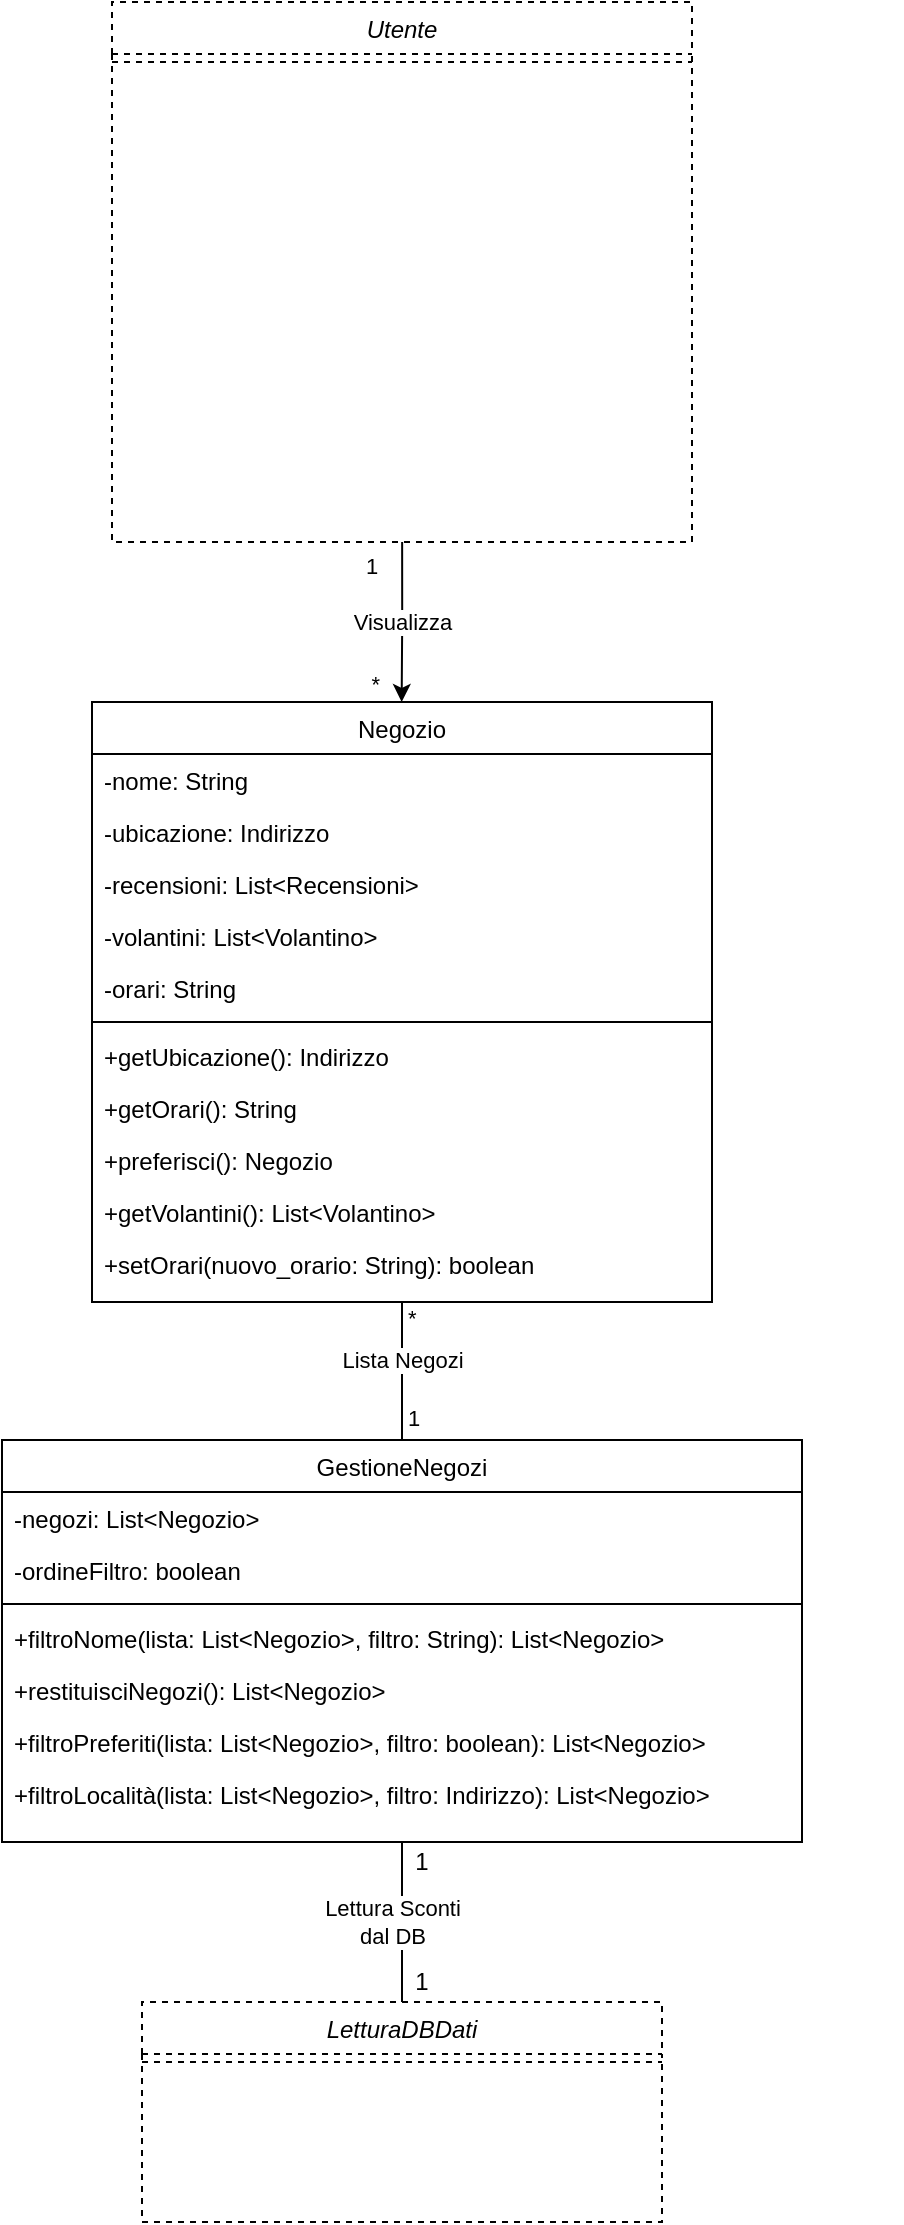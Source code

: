<mxfile version="14.6.13" type="device"><diagram id="qZC8DRDDxwtRrLPHVhlM" name="Pagina-1"><mxGraphModel dx="4011" dy="1794" grid="1" gridSize="10" guides="1" tooltips="1" connect="1" arrows="1" fold="1" page="1" pageScale="1" pageWidth="1169" pageHeight="827" math="0" shadow="0"><root><mxCell id="0"/><mxCell id="1" parent="0"/><mxCell id="HG3mYx-gKlURyib71wjE-33" value="Negozio" style="swimlane;fontStyle=0;align=center;verticalAlign=top;childLayout=stackLayout;horizontal=1;startSize=26;horizontalStack=0;resizeParent=1;resizeLast=0;collapsible=1;marginBottom=0;rounded=0;shadow=0;strokeWidth=1;" vertex="1" parent="1"><mxGeometry x="-1245" y="-250" width="310" height="300" as="geometry"><mxRectangle x="-1070" y="-380" width="170" height="26" as="alternateBounds"/></mxGeometry></mxCell><mxCell id="HG3mYx-gKlURyib71wjE-372" value="-nome: String" style="text;align=left;verticalAlign=top;spacingLeft=4;spacingRight=4;overflow=hidden;rotatable=0;points=[[0,0.5],[1,0.5]];portConstraint=eastwest;" vertex="1" parent="HG3mYx-gKlURyib71wjE-33"><mxGeometry y="26" width="310" height="26" as="geometry"/></mxCell><mxCell id="HG3mYx-gKlURyib71wjE-373" value="-ubicazione: Indirizzo" style="text;align=left;verticalAlign=top;spacingLeft=4;spacingRight=4;overflow=hidden;rotatable=0;points=[[0,0.5],[1,0.5]];portConstraint=eastwest;" vertex="1" parent="HG3mYx-gKlURyib71wjE-33"><mxGeometry y="52" width="310" height="26" as="geometry"/></mxCell><mxCell id="HG3mYx-gKlURyib71wjE-376" value="-recensioni: List&lt;Recensioni&gt;" style="text;align=left;verticalAlign=top;spacingLeft=4;spacingRight=4;overflow=hidden;rotatable=0;points=[[0,0.5],[1,0.5]];portConstraint=eastwest;" vertex="1" parent="HG3mYx-gKlURyib71wjE-33"><mxGeometry y="78" width="310" height="26" as="geometry"/></mxCell><mxCell id="HG3mYx-gKlURyib71wjE-375" value="-volantini: List&lt;Volantino&gt;" style="text;align=left;verticalAlign=top;spacingLeft=4;spacingRight=4;overflow=hidden;rotatable=0;points=[[0,0.5],[1,0.5]];portConstraint=eastwest;" vertex="1" parent="HG3mYx-gKlURyib71wjE-33"><mxGeometry y="104" width="310" height="26" as="geometry"/></mxCell><mxCell id="HG3mYx-gKlURyib71wjE-374" value="-orari: String" style="text;align=left;verticalAlign=top;spacingLeft=4;spacingRight=4;overflow=hidden;rotatable=0;points=[[0,0.5],[1,0.5]];portConstraint=eastwest;" vertex="1" parent="HG3mYx-gKlURyib71wjE-33"><mxGeometry y="130" width="310" height="26" as="geometry"/></mxCell><mxCell id="HG3mYx-gKlURyib71wjE-38" value="" style="line;html=1;strokeWidth=1;align=left;verticalAlign=middle;spacingTop=-1;spacingLeft=3;spacingRight=3;rotatable=0;labelPosition=right;points=[];portConstraint=eastwest;" vertex="1" parent="HG3mYx-gKlURyib71wjE-33"><mxGeometry y="156" width="310" height="8" as="geometry"/></mxCell><mxCell id="HG3mYx-gKlURyib71wjE-363" value="+getUbicazione(): Indirizzo" style="text;align=left;verticalAlign=top;spacingLeft=4;spacingRight=4;overflow=hidden;rotatable=0;points=[[0,0.5],[1,0.5]];portConstraint=eastwest;" vertex="1" parent="HG3mYx-gKlURyib71wjE-33"><mxGeometry y="164" width="310" height="26" as="geometry"/></mxCell><mxCell id="HG3mYx-gKlURyib71wjE-364" value="+getOrari(): String" style="text;align=left;verticalAlign=top;spacingLeft=4;spacingRight=4;overflow=hidden;rotatable=0;points=[[0,0.5],[1,0.5]];portConstraint=eastwest;" vertex="1" parent="HG3mYx-gKlURyib71wjE-33"><mxGeometry y="190" width="310" height="26" as="geometry"/></mxCell><mxCell id="HG3mYx-gKlURyib71wjE-367" value="+preferisci(): Negozio" style="text;align=left;verticalAlign=top;spacingLeft=4;spacingRight=4;overflow=hidden;rotatable=0;points=[[0,0.5],[1,0.5]];portConstraint=eastwest;" vertex="1" parent="HG3mYx-gKlURyib71wjE-33"><mxGeometry y="216" width="310" height="26" as="geometry"/></mxCell><mxCell id="HG3mYx-gKlURyib71wjE-366" value="+getVolantini(): List&lt;Volantino&gt;" style="text;align=left;verticalAlign=top;spacingLeft=4;spacingRight=4;overflow=hidden;rotatable=0;points=[[0,0.5],[1,0.5]];portConstraint=eastwest;" vertex="1" parent="HG3mYx-gKlURyib71wjE-33"><mxGeometry y="242" width="310" height="26" as="geometry"/></mxCell><mxCell id="HG3mYx-gKlURyib71wjE-365" value="+setOrari(nuovo_orario: String): boolean" style="text;align=left;verticalAlign=top;spacingLeft=4;spacingRight=4;overflow=hidden;rotatable=0;points=[[0,0.5],[1,0.5]];portConstraint=eastwest;" vertex="1" parent="HG3mYx-gKlURyib71wjE-33"><mxGeometry y="268" width="310" height="26" as="geometry"/></mxCell><mxCell id="HG3mYx-gKlURyib71wjE-70" style="edgeStyle=orthogonalEdgeStyle;rounded=0;orthogonalLoop=1;jettySize=auto;html=1;exitX=0.5;exitY=0;exitDx=0;exitDy=0;entryX=0.5;entryY=1;entryDx=0;entryDy=0;endArrow=none;endFill=0;startArrow=none;startFill=0;" edge="1" parent="1" source="HG3mYx-gKlURyib71wjE-71" target="HG3mYx-gKlURyib71wjE-33"><mxGeometry relative="1" as="geometry"/></mxCell><mxCell id="HG3mYx-gKlURyib71wjE-71" value="GestioneNegozi" style="swimlane;fontStyle=0;align=center;verticalAlign=top;childLayout=stackLayout;horizontal=1;startSize=26;horizontalStack=0;resizeParent=1;resizeLast=0;collapsible=1;marginBottom=0;rounded=0;shadow=0;strokeWidth=1;" vertex="1" parent="1"><mxGeometry x="-1290" y="119" width="400" height="201" as="geometry"><mxRectangle x="-1290" y="119" width="170" height="26" as="alternateBounds"/></mxGeometry></mxCell><mxCell id="HG3mYx-gKlURyib71wjE-353" value="-negozi: List&lt;Negozio&gt;" style="text;align=left;verticalAlign=top;spacingLeft=4;spacingRight=4;overflow=hidden;rotatable=0;points=[[0,0.5],[1,0.5]];portConstraint=eastwest;" vertex="1" parent="HG3mYx-gKlURyib71wjE-71"><mxGeometry y="26" width="400" height="26" as="geometry"/></mxCell><mxCell id="HG3mYx-gKlURyib71wjE-354" value="-ordineFiltro: boolean" style="text;align=left;verticalAlign=top;spacingLeft=4;spacingRight=4;overflow=hidden;rotatable=0;points=[[0,0.5],[1,0.5]];portConstraint=eastwest;" vertex="1" parent="HG3mYx-gKlURyib71wjE-71"><mxGeometry y="52" width="400" height="26" as="geometry"/></mxCell><mxCell id="HG3mYx-gKlURyib71wjE-74" value="" style="line;html=1;strokeWidth=1;align=left;verticalAlign=middle;spacingTop=-1;spacingLeft=3;spacingRight=3;rotatable=0;labelPosition=right;points=[];portConstraint=eastwest;" vertex="1" parent="HG3mYx-gKlURyib71wjE-71"><mxGeometry y="78" width="400" height="8" as="geometry"/></mxCell><mxCell id="HG3mYx-gKlURyib71wjE-359" value="+filtroNome(lista: List&lt;Negozio&gt;, filtro: String): List&lt;Negozio&gt;" style="text;align=left;verticalAlign=top;spacingLeft=4;spacingRight=4;overflow=hidden;rotatable=0;points=[[0,0.5],[1,0.5]];portConstraint=eastwest;" vertex="1" parent="HG3mYx-gKlURyib71wjE-71"><mxGeometry y="86" width="400" height="26" as="geometry"/></mxCell><mxCell id="HG3mYx-gKlURyib71wjE-362" value="+restituisciNegozi(): List&lt;Negozio&gt;" style="text;align=left;verticalAlign=top;spacingLeft=4;spacingRight=4;overflow=hidden;rotatable=0;points=[[0,0.5],[1,0.5]];portConstraint=eastwest;" vertex="1" parent="HG3mYx-gKlURyib71wjE-71"><mxGeometry y="112" width="400" height="26" as="geometry"/></mxCell><mxCell id="HG3mYx-gKlURyib71wjE-361" value="+filtroPreferiti(lista: List&lt;Negozio&gt;, filtro: boolean): List&lt;Negozio&gt;" style="text;align=left;verticalAlign=top;spacingLeft=4;spacingRight=4;overflow=hidden;rotatable=0;points=[[0,0.5],[1,0.5]];portConstraint=eastwest;" vertex="1" parent="HG3mYx-gKlURyib71wjE-71"><mxGeometry y="138" width="400" height="26" as="geometry"/></mxCell><mxCell id="HG3mYx-gKlURyib71wjE-360" value="+filtroLocalità(lista: List&lt;Negozio&gt;, filtro: Indirizzo): List&lt;Negozio&gt;" style="text;align=left;verticalAlign=top;spacingLeft=4;spacingRight=4;overflow=hidden;rotatable=0;points=[[0,0.5],[1,0.5]];portConstraint=eastwest;" vertex="1" parent="HG3mYx-gKlURyib71wjE-71"><mxGeometry y="164" width="400" height="26" as="geometry"/></mxCell><mxCell id="HG3mYx-gKlURyib71wjE-86" value="Utente" style="swimlane;fontStyle=2;align=center;verticalAlign=top;childLayout=stackLayout;horizontal=1;startSize=26;horizontalStack=0;resizeParent=1;resizeLast=0;collapsible=1;marginBottom=0;rounded=0;shadow=0;strokeWidth=1;dashed=1;" vertex="1" parent="1"><mxGeometry x="-1235" y="-600" width="290" height="270" as="geometry"><mxRectangle x="960" y="120" width="160" height="26" as="alternateBounds"/></mxGeometry></mxCell><mxCell id="HG3mYx-gKlURyib71wjE-96" value="" style="line;html=1;strokeWidth=1;align=left;verticalAlign=middle;spacingTop=-1;spacingLeft=3;spacingRight=3;rotatable=0;labelPosition=right;points=[];portConstraint=eastwest;dashed=1;" vertex="1" parent="HG3mYx-gKlURyib71wjE-86"><mxGeometry y="26" width="290" height="8" as="geometry"/></mxCell><mxCell id="HG3mYx-gKlURyib71wjE-269" value="LetturaDBDati" style="swimlane;fontStyle=2;align=center;verticalAlign=top;childLayout=stackLayout;horizontal=1;startSize=26;horizontalStack=0;resizeParent=1;resizeLast=0;collapsible=1;marginBottom=0;rounded=0;shadow=0;strokeWidth=1;dashed=1;" vertex="1" parent="1"><mxGeometry x="-1220" y="400" width="260" height="110" as="geometry"><mxRectangle x="-140" y="400" width="160" height="26" as="alternateBounds"/></mxGeometry></mxCell><mxCell id="HG3mYx-gKlURyib71wjE-270" value="" style="line;html=1;strokeWidth=1;align=left;verticalAlign=middle;spacingTop=-1;spacingLeft=3;spacingRight=3;rotatable=0;labelPosition=right;points=[];portConstraint=eastwest;dashed=1;" vertex="1" parent="HG3mYx-gKlURyib71wjE-269"><mxGeometry y="26" width="260" height="8" as="geometry"/></mxCell><mxCell id="HG3mYx-gKlURyib71wjE-300" value="Lista Negozi" style="edgeLabel;resizable=0;html=1;align=center;verticalAlign=middle;" connectable="0" vertex="1" parent="1"><mxGeometry x="-1100" y="79.996" as="geometry"><mxPoint x="10" y="-1" as="offset"/></mxGeometry></mxCell><mxCell id="HG3mYx-gKlURyib71wjE-301" value="*" style="edgeLabel;resizable=0;html=1;align=left;verticalAlign=bottom;" connectable="0" vertex="1" parent="1"><mxGeometry x="-840" y="-60" as="geometry"><mxPoint x="-249" y="126" as="offset"/></mxGeometry></mxCell><mxCell id="HG3mYx-gKlURyib71wjE-302" value="1" style="edgeLabel;resizable=0;html=1;align=left;verticalAlign=bottom;" connectable="0" vertex="1" parent="1"><mxGeometry x="-840" y="-10" as="geometry"><mxPoint x="-249" y="126" as="offset"/></mxGeometry></mxCell><mxCell id="HG3mYx-gKlURyib71wjE-303" style="edgeStyle=orthogonalEdgeStyle;rounded=0;orthogonalLoop=1;jettySize=auto;html=1;startArrow=none;startFill=0;endArrow=none;endFill=0;entryX=0.5;entryY=1;entryDx=0;entryDy=0;exitX=0.5;exitY=0;exitDx=0;exitDy=0;" edge="1" parent="1" source="HG3mYx-gKlURyib71wjE-269" target="HG3mYx-gKlURyib71wjE-71"><mxGeometry relative="1" as="geometry"><mxPoint x="-1090" y="440" as="sourcePoint"/><mxPoint x="-950" y="290" as="targetPoint"/><Array as="points"/></mxGeometry></mxCell><mxCell id="HG3mYx-gKlURyib71wjE-304" value="Lettura Sconti&lt;br&gt;dal DB" style="edgeLabel;resizable=0;html=1;align=center;verticalAlign=middle;" connectable="0" vertex="1" parent="1"><mxGeometry x="-1050.0" y="-230.0" as="geometry"><mxPoint x="-45" y="590" as="offset"/></mxGeometry></mxCell><mxCell id="HG3mYx-gKlURyib71wjE-305" value="1" style="text;html=1;strokeColor=none;fillColor=none;align=center;verticalAlign=middle;whiteSpace=wrap;rounded=0;" vertex="1" parent="1"><mxGeometry x="-1100" y="380" width="40" height="20" as="geometry"/></mxCell><mxCell id="HG3mYx-gKlURyib71wjE-306" value="" style="endArrow=classic;html=1;entryX=0.5;entryY=0;entryDx=0;entryDy=0;edgeStyle=orthogonalEdgeStyle;rounded=0;" edge="1" parent="1"><mxGeometry relative="1" as="geometry"><mxPoint x="-1089.93" y="-330" as="sourcePoint"/><mxPoint x="-1090.17" y="-250" as="targetPoint"/><Array as="points"><mxPoint x="-1089.93" y="-290"/></Array></mxGeometry></mxCell><mxCell id="HG3mYx-gKlURyib71wjE-307" value="Visualizza" style="edgeLabel;resizable=0;html=1;align=center;verticalAlign=middle;" connectable="0" vertex="1" parent="HG3mYx-gKlURyib71wjE-306"><mxGeometry relative="1" as="geometry"/></mxCell><mxCell id="HG3mYx-gKlURyib71wjE-308" value="1" style="edgeLabel;resizable=0;html=1;align=left;verticalAlign=bottom;" connectable="0" vertex="1" parent="HG3mYx-gKlURyib71wjE-306"><mxGeometry x="-1" relative="1" as="geometry"><mxPoint x="-20" y="20" as="offset"/></mxGeometry></mxCell><mxCell id="HG3mYx-gKlURyib71wjE-309" value="*" style="edgeLabel;resizable=0;html=1;align=right;verticalAlign=bottom;" connectable="0" vertex="1" parent="HG3mYx-gKlURyib71wjE-306"><mxGeometry x="1" relative="1" as="geometry"><mxPoint x="-10" as="offset"/></mxGeometry></mxCell><mxCell id="HG3mYx-gKlURyib71wjE-352" value="1" style="text;html=1;strokeColor=none;fillColor=none;align=center;verticalAlign=middle;whiteSpace=wrap;rounded=0;" vertex="1" parent="1"><mxGeometry x="-1100" y="320" width="40" height="20" as="geometry"/></mxCell></root></mxGraphModel></diagram></mxfile>